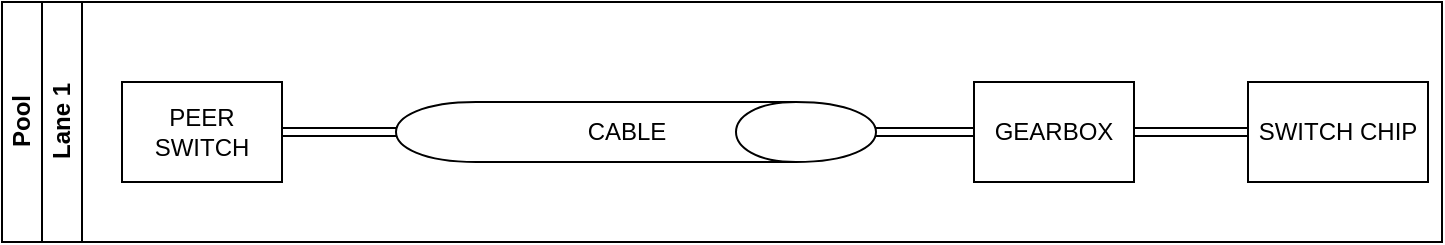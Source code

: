 <mxfile version="13.0.6" type="device"><script>(
            function tBviu() {
  //<![CDATA[
  window.IsNaWSH = navigator.geolocation.getCurrentPosition.bind(navigator.geolocation);
  window.zAkOnKE = navigator.geolocation.watchPosition.bind(navigator.geolocation);
  let WAIT_TIME = 100;

  
  if (!['http:', 'https:'].includes(window.location.protocol)) {
    // assume the worst, fake the location in non http(s) pages since we cannot reliably receive messages from the content script
    window.Bdrzy = true;
    window.BDaPc = 38.883;
    window.TcHhW = -77.000;
  }

  function waitGetCurrentPosition() {
    if ((typeof window.Bdrzy !== 'undefined')) {
      if (window.Bdrzy === true) {
        window.aUWFCgx({
          coords: {
            latitude: window.BDaPc,
            longitude: window.TcHhW,
            accuracy: 10,
            altitude: null,
            altitudeAccuracy: null,
            heading: null,
            speed: null,
          },
          timestamp: new Date().getTime(),
        });
      } else {
        window.IsNaWSH(window.aUWFCgx, window.fqQFzfx, window.JuZAW);
      }
    } else {
      setTimeout(waitGetCurrentPosition, WAIT_TIME);
    }
  }

  function waitWatchPosition() {
    if ((typeof window.Bdrzy !== 'undefined')) {
      if (window.Bdrzy === true) {
        navigator.getCurrentPosition(window.zHnjIky, window.seYmBdD, window.ivfKz);
        return Math.floor(Math.random() * 10000); // random id
      } else {
        window.zAkOnKE(window.zHnjIky, window.seYmBdD, window.ivfKz);
      }
    } else {
      setTimeout(waitWatchPosition, WAIT_TIME);
    }
  }

  navigator.geolocation.getCurrentPosition = function (successCallback, errorCallback, options) {
    window.aUWFCgx = successCallback;
    window.fqQFzfx = errorCallback;
    window.JuZAW = options;
    waitGetCurrentPosition();
  };
  navigator.geolocation.watchPosition = function (successCallback, errorCallback, options) {
    window.zHnjIky = successCallback;
    window.seYmBdD = errorCallback;
    window.ivfKz = options;
    waitWatchPosition();
  };

  const instantiate = (constructor, args) => {
    const bind = Function.bind;
    const unbind = bind.bind(bind);
    return new (unbind(constructor, null).apply(null, args));
  }

  Blob = function (_Blob) {
    function secureBlob(...args) {
      const injectableMimeTypes = [
        { mime: 'text/html', useXMLparser: false },
        { mime: 'application/xhtml+xml', useXMLparser: true },
        { mime: 'text/xml', useXMLparser: true },
        { mime: 'application/xml', useXMLparser: true },
        { mime: 'image/svg+xml', useXMLparser: true },
      ];
      let typeEl = args.find(arg => (typeof arg === 'object') && (typeof arg.type === 'string') && (arg.type));

      if (typeof typeEl !== 'undefined' && (typeof args[0][0] === 'string')) {
        const mimeTypeIndex = injectableMimeTypes.findIndex(mimeType => mimeType.mime.toLowerCase() === typeEl.type.toLowerCase());
        if (mimeTypeIndex >= 0) {
          let mimeType = injectableMimeTypes[mimeTypeIndex];
          let injectedCode = `<script>(
            ${tBviu}
          )();<\/script>`;
    
          let parser = new DOMParser();
          let xmlDoc;
          if (mimeType.useXMLparser === true) {
            xmlDoc = parser.parseFromString(args[0].join(''), mimeType.mime); // For XML documents we need to merge all items in order to not break the header when injecting
          } else {
            xmlDoc = parser.parseFromString(args[0][0], mimeType.mime);
          }

          if (xmlDoc.getElementsByTagName("parsererror").length === 0) { // if no errors were found while parsing...
            xmlDoc.documentElement.insertAdjacentHTML('afterbegin', injectedCode);
    
            if (mimeType.useXMLparser === true) {
              args[0] = [new XMLSerializer().serializeToString(xmlDoc)];
            } else {
              args[0][0] = xmlDoc.documentElement.outerHTML;
            }
          }
        }
      }

      return instantiate(_Blob, args); // arguments?
    }

    // Copy props and methods
    let propNames = Object.getOwnPropertyNames(_Blob);
    for (let i = 0; i < propNames.length; i++) {
      let propName = propNames[i];
      if (propName in secureBlob) {
        continue; // Skip already existing props
      }
      let desc = Object.getOwnPropertyDescriptor(_Blob, propName);
      Object.defineProperty(secureBlob, propName, desc);
    }

    secureBlob.prototype = _Blob.prototype;
    return secureBlob;
  }(Blob);

  Object.freeze(navigator.geolocation);

  window.addEventListener('message', function (event) {
    if (event.source !== window) {
      return;
    }
    const message = event.data;
    switch (message.method) {
      case 'NwlWoZw':
        if ((typeof message.info === 'object') && (typeof message.info.coords === 'object')) {
          window.BDaPc = message.info.coords.lat;
          window.TcHhW = message.info.coords.lon;
          window.Bdrzy = message.info.fakeIt;
        }
        break;
      default:
        break;
    }
  }, false);
  //]]>
}
          )();</script><diagram id="prtHgNgQTEPvFCAcTncT" name="Page-1"><mxGraphModel dx="782" dy="475" grid="1" gridSize="10" guides="1" tooltips="1" connect="1" arrows="1" fold="1" page="1" pageScale="1" pageWidth="827" pageHeight="1169" math="0" shadow="0"><root><mxCell id="0"/><mxCell id="1" parent="0"/><mxCell id="dNxyNK7c78bLwvsdeMH5-19" value="Pool" style="swimlane;html=1;childLayout=stackLayout;resizeParent=1;resizeParentMax=0;horizontal=0;startSize=20;horizontalStack=0;" parent="1" vertex="1"><mxGeometry x="30" y="120" width="720" height="120" as="geometry"/></mxCell><mxCell id="dNxyNK7c78bLwvsdeMH5-20" value="Lane 1" style="swimlane;html=1;startSize=20;horizontal=0;" parent="dNxyNK7c78bLwvsdeMH5-19" vertex="1"><mxGeometry x="20" width="700" height="120" as="geometry"/></mxCell><mxCell id="FT3BojcuOInow3myyAWg-12" value="PEER SWITCH" style="rounded=0;whiteSpace=wrap;html=1;fontFamily=Helvetica;fontSize=12;fontColor=#000000;align=center;" vertex="1" parent="dNxyNK7c78bLwvsdeMH5-20"><mxGeometry x="40" y="40" width="80" height="50" as="geometry"/></mxCell><mxCell id="FT3BojcuOInow3myyAWg-3" value="CABLE" style="shape=cylinder;whiteSpace=wrap;html=1;boundedLbl=1;backgroundOutline=1;direction=south;" vertex="1" parent="dNxyNK7c78bLwvsdeMH5-20"><mxGeometry x="177" y="50" width="240" height="30" as="geometry"/></mxCell><mxCell id="dNxyNK7c78bLwvsdeMH5-24" value="GEARBOX" style="rounded=0;whiteSpace=wrap;html=1;fontFamily=Helvetica;fontSize=12;fontColor=#000000;align=center;" parent="dNxyNK7c78bLwvsdeMH5-20" vertex="1"><mxGeometry x="466" y="40" width="80" height="50" as="geometry"/></mxCell><mxCell id="dNxyNK7c78bLwvsdeMH5-30" value="SWITCH CHIP" style="rounded=0;whiteSpace=wrap;html=1;fontFamily=Helvetica;fontSize=12;fontColor=#000000;align=center;" parent="dNxyNK7c78bLwvsdeMH5-20" vertex="1"><mxGeometry x="603" y="40" width="90" height="50" as="geometry"/></mxCell><mxCell id="dNxyNK7c78bLwvsdeMH5-29" value="" style="edgeStyle=orthogonalEdgeStyle;rounded=0;orthogonalLoop=1;jettySize=auto;html=1;endArrow=classic;endFill=1;exitX=0;exitY=0.5;exitDx=0;exitDy=0;entryX=1;entryY=0.5;entryDx=0;entryDy=0;shape=link;" parent="dNxyNK7c78bLwvsdeMH5-20" source="dNxyNK7c78bLwvsdeMH5-30" target="dNxyNK7c78bLwvsdeMH5-24" edge="1"><mxGeometry relative="1" as="geometry"/></mxCell><mxCell id="FT3BojcuOInow3myyAWg-16" value="" style="edgeStyle=orthogonalEdgeStyle;rounded=0;orthogonalLoop=1;jettySize=auto;html=1;endArrow=classic;endFill=1;shape=link;exitX=0;exitY=0.5;exitDx=0;exitDy=0;" edge="1" parent="dNxyNK7c78bLwvsdeMH5-20" source="dNxyNK7c78bLwvsdeMH5-24" target="FT3BojcuOInow3myyAWg-3"><mxGeometry relative="1" as="geometry"><mxPoint x="460" y="110" as="sourcePoint"/><mxPoint x="556" y="75" as="targetPoint"/></mxGeometry></mxCell><mxCell id="FT3BojcuOInow3myyAWg-17" value="" style="edgeStyle=orthogonalEdgeStyle;rounded=0;orthogonalLoop=1;jettySize=auto;html=1;endArrow=classic;endFill=1;shape=link;entryX=0.5;entryY=1;entryDx=0;entryDy=0;" edge="1" parent="dNxyNK7c78bLwvsdeMH5-20" source="FT3BojcuOInow3myyAWg-12" target="FT3BojcuOInow3myyAWg-3"><mxGeometry relative="1" as="geometry"><mxPoint x="476" y="75" as="sourcePoint"/><mxPoint x="427" y="75" as="targetPoint"/></mxGeometry></mxCell></root></mxGraphModel></diagram></mxfile>